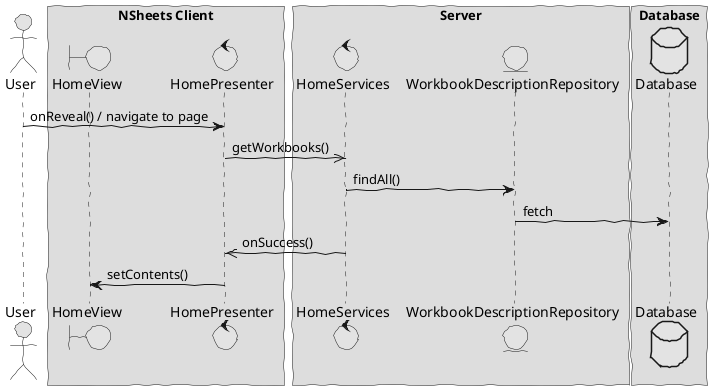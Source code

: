 @startuml  design1.png
skinparam handwritten true
skinparam monochrome true
skinparam packageStyle rect
skinparam defaultFontName FG Virgil
skinparam shadowing false

actor User
boundary HomeView
control HomePresenter
control HomeServices
entity WorkbookDescriptionRepository
database Database 

box "NSheets Client"
participant HomeView
participant HomePresenter 
end box

box "Server"
participant HomeServices
participant WorkbookDescriptionRepository
end box

box "Database"
participant Database
end box

User -> HomePresenter : onReveal() / navigate to page 
HomePresenter ->> HomeServices : getWorkbooks()
HomeServices -> WorkbookDescriptionRepository : findAll()
WorkbookDescriptionRepository -> Database : fetch
HomeServices ->> HomePresenter : onSuccess() 
HomePresenter -> HomeView : setContents()

@enduml